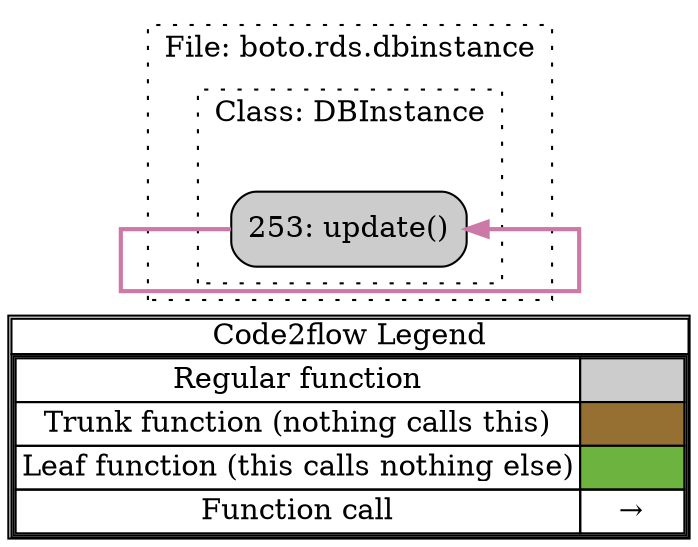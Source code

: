 digraph G {
concentrate=true;
splines="ortho";
rankdir="LR";
subgraph legend{
    rank = min;
    label = "legend";
    Legend [shape=none, margin=0, label = <
        <table cellspacing="0" cellpadding="0" border="1"><tr><td>Code2flow Legend</td></tr><tr><td>
        <table cellspacing="0">
        <tr><td>Regular function</td><td width="50px" bgcolor='#cccccc'></td></tr>
        <tr><td>Trunk function (nothing calls this)</td><td bgcolor='#966F33'></td></tr>
        <tr><td>Leaf function (this calls nothing else)</td><td bgcolor='#6db33f'></td></tr>
        <tr><td>Function call</td><td><font color='black'>&#8594;</font></td></tr>
        </table></td></tr></table>
        >];
}node_cbb869af [label="253: update()" name="boto.rds.dbinstance::DBInstance.update" shape="rect" style="rounded,filled" fillcolor="#cccccc" ];
node_cbb869af -> node_cbb869af [color="#CC79A7" penwidth="2"];
subgraph cluster_3d235a72 {
    label="File: boto.rds.dbinstance";
    name="boto.rds.dbinstance";
    style="filled";
    graph[style=dotted];
    subgraph cluster_4c4207da {
        node_cbb869af;
        label="Class: DBInstance";
        name="DBInstance";
        style="filled";
        graph[style=dotted];
    };
};
}
